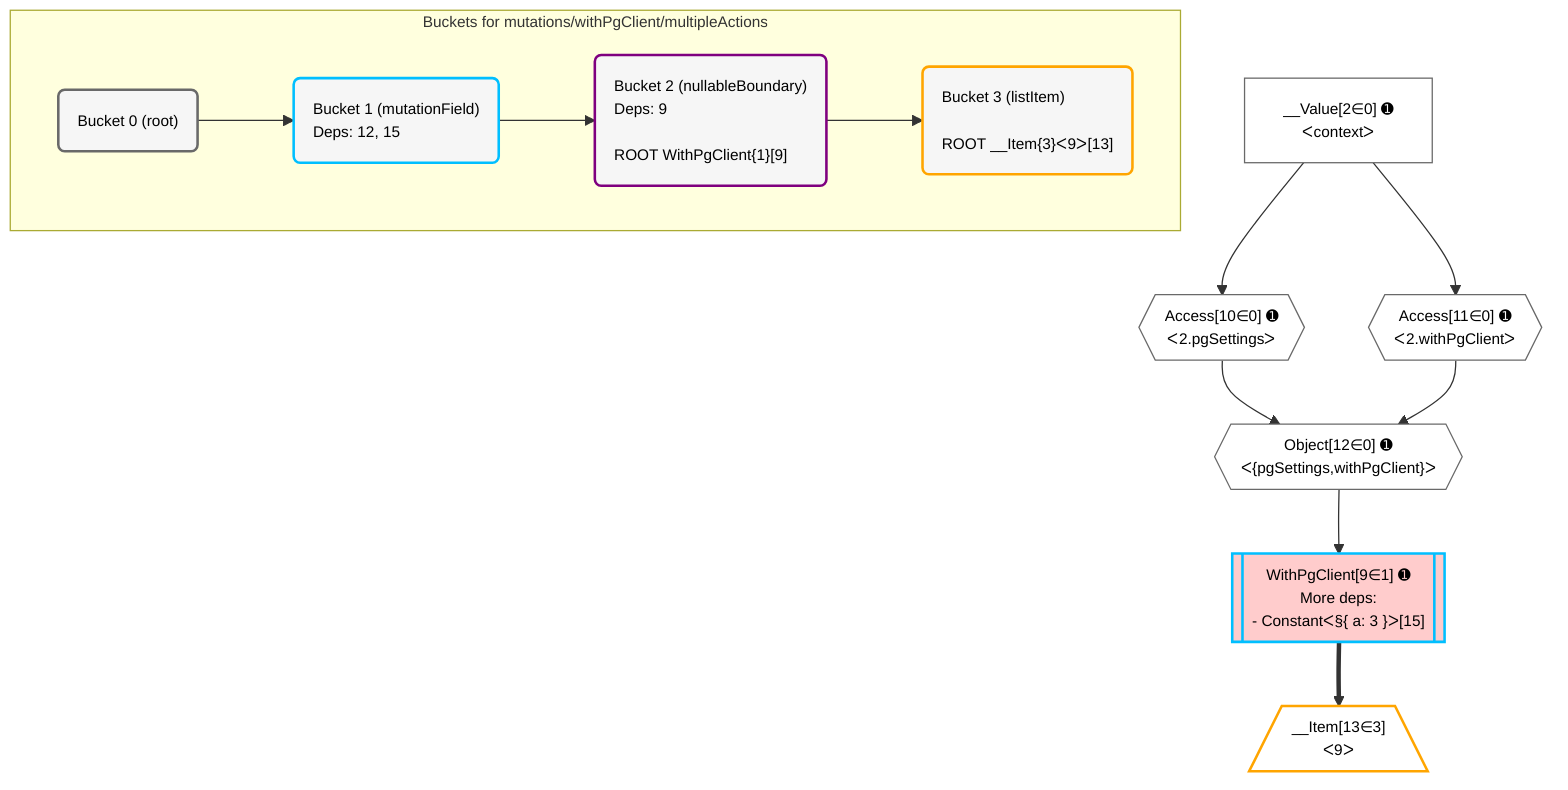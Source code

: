 %%{init: {'themeVariables': { 'fontSize': '12px'}}}%%
graph TD
    classDef path fill:#eee,stroke:#000,color:#000
    classDef plan fill:#fff,stroke-width:1px,color:#000
    classDef itemplan fill:#fff,stroke-width:2px,color:#000
    classDef unbatchedplan fill:#dff,stroke-width:1px,color:#000
    classDef sideeffectplan fill:#fcc,stroke-width:2px,color:#000
    classDef bucket fill:#f6f6f6,color:#000,stroke-width:2px,text-align:left

    subgraph "Buckets for mutations/withPgClient/multipleActions"
    Bucket0("Bucket 0 (root)"):::bucket
    Bucket1("Bucket 1 (mutationField)<br />Deps: 12, 15"):::bucket
    Bucket2("Bucket 2 (nullableBoundary)<br />Deps: 9<br /><br />ROOT WithPgClient{1}[9]"):::bucket
    Bucket3("Bucket 3 (listItem)<br /><br />ROOT __Item{3}ᐸ9ᐳ[13]"):::bucket
    end
    Bucket0 --> Bucket1
    Bucket1 --> Bucket2
    Bucket2 --> Bucket3

    %% plan dependencies
    Object12{{"Object[12∈0] ➊<br />ᐸ{pgSettings,withPgClient}ᐳ"}}:::plan
    Access10{{"Access[10∈0] ➊<br />ᐸ2.pgSettingsᐳ"}}:::plan
    Access11{{"Access[11∈0] ➊<br />ᐸ2.withPgClientᐳ"}}:::plan
    Access10 & Access11 --> Object12
    __Value2["__Value[2∈0] ➊<br />ᐸcontextᐳ"]:::plan
    __Value2 --> Access10
    __Value2 --> Access11
    WithPgClient9[["WithPgClient[9∈1] ➊<br />More deps:<br />- Constantᐸ§{ a: 3 }ᐳ[15]"]]:::sideeffectplan
    Object12 --> WithPgClient9
    __Item13[/"__Item[13∈3]<br />ᐸ9ᐳ"\]:::itemplan
    WithPgClient9 ==> __Item13

    %% define steps
    classDef bucket0 stroke:#696969
    class Bucket0,__Value2,Access10,Access11,Object12 bucket0
    classDef bucket1 stroke:#00bfff
    class Bucket1,WithPgClient9 bucket1
    classDef bucket2 stroke:#7f007f
    class Bucket2 bucket2
    classDef bucket3 stroke:#ffa500
    class Bucket3,__Item13 bucket3